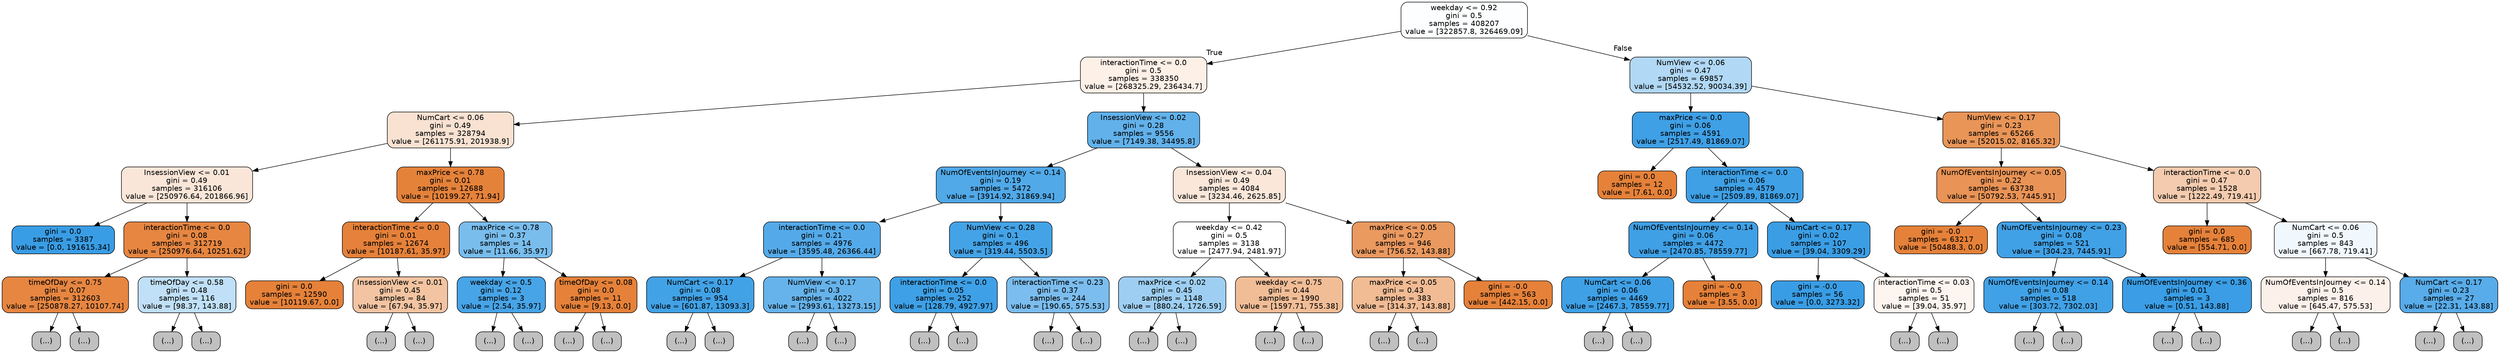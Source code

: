 digraph Tree {
node [shape=box, style="filled, rounded", color="black", fontname="helvetica"] ;
edge [fontname="helvetica"] ;
0 [label="weekday <= 0.92\ngini = 0.5\nsamples = 408207\nvalue = [322857.8, 326469.09]", fillcolor="#fdfeff"] ;
1 [label="interactionTime <= 0.0\ngini = 0.5\nsamples = 338350\nvalue = [268325.29, 236434.7]", fillcolor="#fcf0e7"] ;
0 -> 1 [labeldistance=2.5, labelangle=45, headlabel="True"] ;
2 [label="NumCart <= 0.06\ngini = 0.49\nsamples = 328794\nvalue = [261175.91, 201938.9]", fillcolor="#f9e2d2"] ;
1 -> 2 ;
3 [label="InsessionView <= 0.01\ngini = 0.49\nsamples = 316106\nvalue = [250976.64, 201866.96]", fillcolor="#fae6d8"] ;
2 -> 3 ;
4 [label="gini = 0.0\nsamples = 3387\nvalue = [0.0, 191615.34]", fillcolor="#399de5"] ;
3 -> 4 ;
5 [label="interactionTime <= 0.0\ngini = 0.08\nsamples = 312719\nvalue = [250976.64, 10251.62]", fillcolor="#e68641"] ;
3 -> 5 ;
6 [label="timeOfDay <= 0.75\ngini = 0.07\nsamples = 312603\nvalue = [250878.27, 10107.74]", fillcolor="#e68641"] ;
5 -> 6 ;
7 [label="(...)", fillcolor="#C0C0C0"] ;
6 -> 7 ;
96 [label="(...)", fillcolor="#C0C0C0"] ;
6 -> 96 ;
99 [label="timeOfDay <= 0.58\ngini = 0.48\nsamples = 116\nvalue = [98.37, 143.88]", fillcolor="#c0e0f7"] ;
5 -> 99 ;
100 [label="(...)", fillcolor="#C0C0C0"] ;
99 -> 100 ;
101 [label="(...)", fillcolor="#C0C0C0"] ;
99 -> 101 ;
108 [label="maxPrice <= 0.78\ngini = 0.01\nsamples = 12688\nvalue = [10199.27, 71.94]", fillcolor="#e5823a"] ;
2 -> 108 ;
109 [label="interactionTime <= 0.0\ngini = 0.01\nsamples = 12674\nvalue = [10187.61, 35.97]", fillcolor="#e5813a"] ;
108 -> 109 ;
110 [label="gini = 0.0\nsamples = 12590\nvalue = [10119.67, 0.0]", fillcolor="#e58139"] ;
109 -> 110 ;
111 [label="InsessionView <= 0.01\ngini = 0.45\nsamples = 84\nvalue = [67.94, 35.97]", fillcolor="#f3c4a2"] ;
109 -> 111 ;
112 [label="(...)", fillcolor="#C0C0C0"] ;
111 -> 112 ;
119 [label="(...)", fillcolor="#C0C0C0"] ;
111 -> 119 ;
120 [label="maxPrice <= 0.78\ngini = 0.37\nsamples = 14\nvalue = [11.66, 35.97]", fillcolor="#79bded"] ;
108 -> 120 ;
121 [label="weekday <= 0.5\ngini = 0.12\nsamples = 3\nvalue = [2.54, 35.97]", fillcolor="#47a4e7"] ;
120 -> 121 ;
122 [label="(...)", fillcolor="#C0C0C0"] ;
121 -> 122 ;
125 [label="(...)", fillcolor="#C0C0C0"] ;
121 -> 125 ;
126 [label="timeOfDay <= 0.08\ngini = 0.0\nsamples = 11\nvalue = [9.13, 0.0]", fillcolor="#e58139"] ;
120 -> 126 ;
127 [label="(...)", fillcolor="#C0C0C0"] ;
126 -> 127 ;
128 [label="(...)", fillcolor="#C0C0C0"] ;
126 -> 128 ;
129 [label="InsessionView <= 0.02\ngini = 0.28\nsamples = 9556\nvalue = [7149.38, 34495.8]", fillcolor="#62b1ea"] ;
1 -> 129 ;
130 [label="NumOfEventsInJourney <= 0.14\ngini = 0.19\nsamples = 5472\nvalue = [3914.92, 31869.94]", fillcolor="#51a9e8"] ;
129 -> 130 ;
131 [label="interactionTime <= 0.0\ngini = 0.21\nsamples = 4976\nvalue = [3595.48, 26366.44]", fillcolor="#54aae9"] ;
130 -> 131 ;
132 [label="NumCart <= 0.17\ngini = 0.08\nsamples = 954\nvalue = [601.87, 13093.3]", fillcolor="#42a2e6"] ;
131 -> 132 ;
133 [label="(...)", fillcolor="#C0C0C0"] ;
132 -> 133 ;
210 [label="(...)", fillcolor="#C0C0C0"] ;
132 -> 210 ;
213 [label="NumView <= 0.17\ngini = 0.3\nsamples = 4022\nvalue = [2993.61, 13273.15]", fillcolor="#66b3eb"] ;
131 -> 213 ;
214 [label="(...)", fillcolor="#C0C0C0"] ;
213 -> 214 ;
243 [label="(...)", fillcolor="#C0C0C0"] ;
213 -> 243 ;
246 [label="NumView <= 0.28\ngini = 0.1\nsamples = 496\nvalue = [319.44, 5503.5]", fillcolor="#44a3e7"] ;
130 -> 246 ;
247 [label="interactionTime <= 0.0\ngini = 0.05\nsamples = 252\nvalue = [128.79, 4927.97]", fillcolor="#3ea0e6"] ;
246 -> 247 ;
248 [label="(...)", fillcolor="#C0C0C0"] ;
247 -> 248 ;
279 [label="(...)", fillcolor="#C0C0C0"] ;
247 -> 279 ;
346 [label="interactionTime <= 0.23\ngini = 0.37\nsamples = 244\nvalue = [190.65, 575.53]", fillcolor="#7bbdee"] ;
246 -> 346 ;
347 [label="(...)", fillcolor="#C0C0C0"] ;
346 -> 347 ;
354 [label="(...)", fillcolor="#C0C0C0"] ;
346 -> 354 ;
385 [label="InsessionView <= 0.04\ngini = 0.49\nsamples = 4084\nvalue = [3234.46, 2625.85]", fillcolor="#fae7da"] ;
129 -> 385 ;
386 [label="weekday <= 0.42\ngini = 0.5\nsamples = 3138\nvalue = [2477.94, 2481.97]", fillcolor="#ffffff"] ;
385 -> 386 ;
387 [label="maxPrice <= 0.02\ngini = 0.45\nsamples = 1148\nvalue = [880.24, 1726.59]", fillcolor="#9ecff2"] ;
386 -> 387 ;
388 [label="(...)", fillcolor="#C0C0C0"] ;
387 -> 388 ;
399 [label="(...)", fillcolor="#C0C0C0"] ;
387 -> 399 ;
448 [label="weekday <= 0.75\ngini = 0.44\nsamples = 1990\nvalue = [1597.71, 755.38]", fillcolor="#f1bd97"] ;
386 -> 448 ;
449 [label="(...)", fillcolor="#C0C0C0"] ;
448 -> 449 ;
484 [label="(...)", fillcolor="#C0C0C0"] ;
448 -> 484 ;
523 [label="maxPrice <= 0.05\ngini = 0.27\nsamples = 946\nvalue = [756.52, 143.88]", fillcolor="#ea995f"] ;
385 -> 523 ;
524 [label="maxPrice <= 0.05\ngini = 0.43\nsamples = 383\nvalue = [314.37, 143.88]", fillcolor="#f1bb94"] ;
523 -> 524 ;
525 [label="(...)", fillcolor="#C0C0C0"] ;
524 -> 525 ;
534 [label="(...)", fillcolor="#C0C0C0"] ;
524 -> 534 ;
535 [label="gini = -0.0\nsamples = 563\nvalue = [442.15, 0.0]", fillcolor="#e58139"] ;
523 -> 535 ;
536 [label="NumView <= 0.06\ngini = 0.47\nsamples = 69857\nvalue = [54532.52, 90034.39]", fillcolor="#b1d8f5"] ;
0 -> 536 [labeldistance=2.5, labelangle=-45, headlabel="False"] ;
537 [label="maxPrice <= 0.0\ngini = 0.06\nsamples = 4591\nvalue = [2517.49, 81869.07]", fillcolor="#3fa0e6"] ;
536 -> 537 ;
538 [label="gini = 0.0\nsamples = 12\nvalue = [7.61, 0.0]", fillcolor="#e58139"] ;
537 -> 538 ;
539 [label="interactionTime <= 0.0\ngini = 0.06\nsamples = 4579\nvalue = [2509.89, 81869.07]", fillcolor="#3fa0e6"] ;
537 -> 539 ;
540 [label="NumOfEventsInJourney <= 0.14\ngini = 0.06\nsamples = 4472\nvalue = [2470.85, 78559.77]", fillcolor="#3fa0e6"] ;
539 -> 540 ;
541 [label="NumCart <= 0.06\ngini = 0.06\nsamples = 4469\nvalue = [2467.3, 78559.77]", fillcolor="#3fa0e6"] ;
540 -> 541 ;
542 [label="(...)", fillcolor="#C0C0C0"] ;
541 -> 542 ;
543 [label="(...)", fillcolor="#C0C0C0"] ;
541 -> 543 ;
552 [label="gini = -0.0\nsamples = 3\nvalue = [3.55, 0.0]", fillcolor="#e58139"] ;
540 -> 552 ;
553 [label="NumCart <= 0.17\ngini = 0.02\nsamples = 107\nvalue = [39.04, 3309.29]", fillcolor="#3b9ee5"] ;
539 -> 553 ;
554 [label="gini = -0.0\nsamples = 56\nvalue = [0.0, 3273.32]", fillcolor="#399de5"] ;
553 -> 554 ;
555 [label="interactionTime <= 0.03\ngini = 0.5\nsamples = 51\nvalue = [39.04, 35.97]", fillcolor="#fdf5ef"] ;
553 -> 555 ;
556 [label="(...)", fillcolor="#C0C0C0"] ;
555 -> 556 ;
557 [label="(...)", fillcolor="#C0C0C0"] ;
555 -> 557 ;
562 [label="NumView <= 0.17\ngini = 0.23\nsamples = 65266\nvalue = [52015.02, 8165.32]", fillcolor="#e99558"] ;
536 -> 562 ;
563 [label="NumOfEventsInJourney <= 0.05\ngini = 0.22\nsamples = 63738\nvalue = [50792.53, 7445.91]", fillcolor="#e99356"] ;
562 -> 563 ;
564 [label="gini = -0.0\nsamples = 63217\nvalue = [50488.3, 0.0]", fillcolor="#e58139"] ;
563 -> 564 ;
565 [label="NumOfEventsInJourney <= 0.23\ngini = 0.08\nsamples = 521\nvalue = [304.23, 7445.91]", fillcolor="#41a1e6"] ;
563 -> 565 ;
566 [label="NumOfEventsInJourney <= 0.14\ngini = 0.08\nsamples = 518\nvalue = [303.72, 7302.03]", fillcolor="#41a1e6"] ;
565 -> 566 ;
567 [label="(...)", fillcolor="#C0C0C0"] ;
566 -> 567 ;
578 [label="(...)", fillcolor="#C0C0C0"] ;
566 -> 578 ;
589 [label="NumOfEventsInJourney <= 0.36\ngini = 0.01\nsamples = 3\nvalue = [0.51, 143.88]", fillcolor="#3a9de5"] ;
565 -> 589 ;
590 [label="(...)", fillcolor="#C0C0C0"] ;
589 -> 590 ;
593 [label="(...)", fillcolor="#C0C0C0"] ;
589 -> 593 ;
594 [label="interactionTime <= 0.0\ngini = 0.47\nsamples = 1528\nvalue = [1222.49, 719.41]", fillcolor="#f4cbae"] ;
562 -> 594 ;
595 [label="gini = 0.0\nsamples = 685\nvalue = [554.71, 0.0]", fillcolor="#e58139"] ;
594 -> 595 ;
596 [label="NumCart <= 0.06\ngini = 0.5\nsamples = 843\nvalue = [667.78, 719.41]", fillcolor="#f1f8fd"] ;
594 -> 596 ;
597 [label="NumOfEventsInJourney <= 0.14\ngini = 0.5\nsamples = 816\nvalue = [645.47, 575.53]", fillcolor="#fcf1ea"] ;
596 -> 597 ;
598 [label="(...)", fillcolor="#C0C0C0"] ;
597 -> 598 ;
599 [label="(...)", fillcolor="#C0C0C0"] ;
597 -> 599 ;
602 [label="NumCart <= 0.17\ngini = 0.23\nsamples = 27\nvalue = [22.31, 143.88]", fillcolor="#58ace9"] ;
596 -> 602 ;
603 [label="(...)", fillcolor="#C0C0C0"] ;
602 -> 603 ;
614 [label="(...)", fillcolor="#C0C0C0"] ;
602 -> 614 ;
}